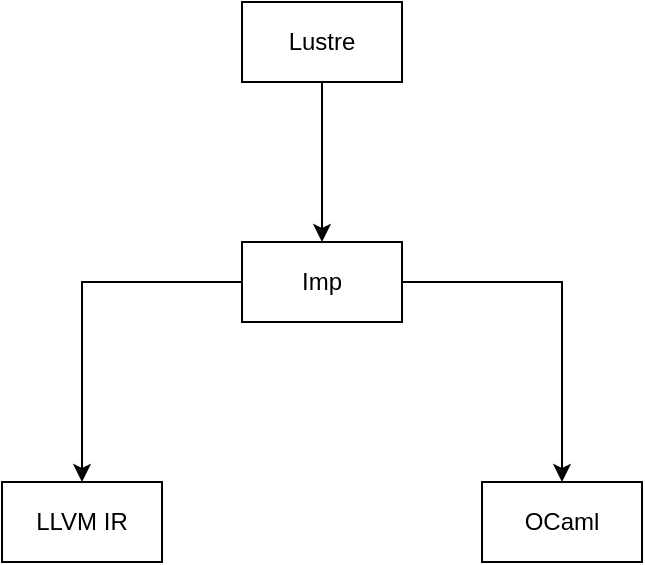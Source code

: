<mxfile version="16.1.2" type="device"><diagram id="iv5aCWwyFvJtgI9xdWl3" name="Page-1"><mxGraphModel dx="1402" dy="813" grid="1" gridSize="10" guides="1" tooltips="1" connect="1" arrows="1" fold="1" page="1" pageScale="1" pageWidth="827" pageHeight="1169" math="0" shadow="0"><root><mxCell id="0"/><mxCell id="1" parent="0"/><mxCell id="xSVZQ9XAfImrJZTlgG_h-5" value="" style="edgeStyle=orthogonalEdgeStyle;rounded=0;orthogonalLoop=1;jettySize=auto;html=1;" edge="1" parent="1" source="xSVZQ9XAfImrJZTlgG_h-1" target="xSVZQ9XAfImrJZTlgG_h-4"><mxGeometry relative="1" as="geometry"/></mxCell><mxCell id="xSVZQ9XAfImrJZTlgG_h-1" value="Lustre" style="rounded=0;whiteSpace=wrap;html=1;" vertex="1" parent="1"><mxGeometry x="320" y="120" width="80" height="40" as="geometry"/></mxCell><mxCell id="xSVZQ9XAfImrJZTlgG_h-7" style="edgeStyle=orthogonalEdgeStyle;rounded=0;orthogonalLoop=1;jettySize=auto;html=1;entryX=0.5;entryY=0;entryDx=0;entryDy=0;" edge="1" parent="1" source="xSVZQ9XAfImrJZTlgG_h-4" target="xSVZQ9XAfImrJZTlgG_h-8"><mxGeometry relative="1" as="geometry"><mxPoint x="480" y="360" as="targetPoint"/></mxGeometry></mxCell><mxCell id="xSVZQ9XAfImrJZTlgG_h-4" value="Imp" style="rounded=0;whiteSpace=wrap;html=1;" vertex="1" parent="1"><mxGeometry x="320" y="240" width="80" height="40" as="geometry"/></mxCell><mxCell id="xSVZQ9XAfImrJZTlgG_h-8" value="OCaml" style="rounded=0;whiteSpace=wrap;html=1;" vertex="1" parent="1"><mxGeometry x="440" y="360" width="80" height="40" as="geometry"/></mxCell><mxCell id="xSVZQ9XAfImrJZTlgG_h-10" style="edgeStyle=orthogonalEdgeStyle;rounded=0;orthogonalLoop=1;jettySize=auto;html=1;entryX=0.5;entryY=0;entryDx=0;entryDy=0;exitX=0;exitY=0.5;exitDx=0;exitDy=0;" edge="1" parent="1" target="xSVZQ9XAfImrJZTlgG_h-11" source="xSVZQ9XAfImrJZTlgG_h-4"><mxGeometry relative="1" as="geometry"><mxPoint x="240" y="360" as="targetPoint"/><mxPoint x="160" y="260" as="sourcePoint"/></mxGeometry></mxCell><mxCell id="xSVZQ9XAfImrJZTlgG_h-11" value="LLVM IR" style="rounded=0;whiteSpace=wrap;html=1;" vertex="1" parent="1"><mxGeometry x="200" y="360" width="80" height="40" as="geometry"/></mxCell></root></mxGraphModel></diagram></mxfile>